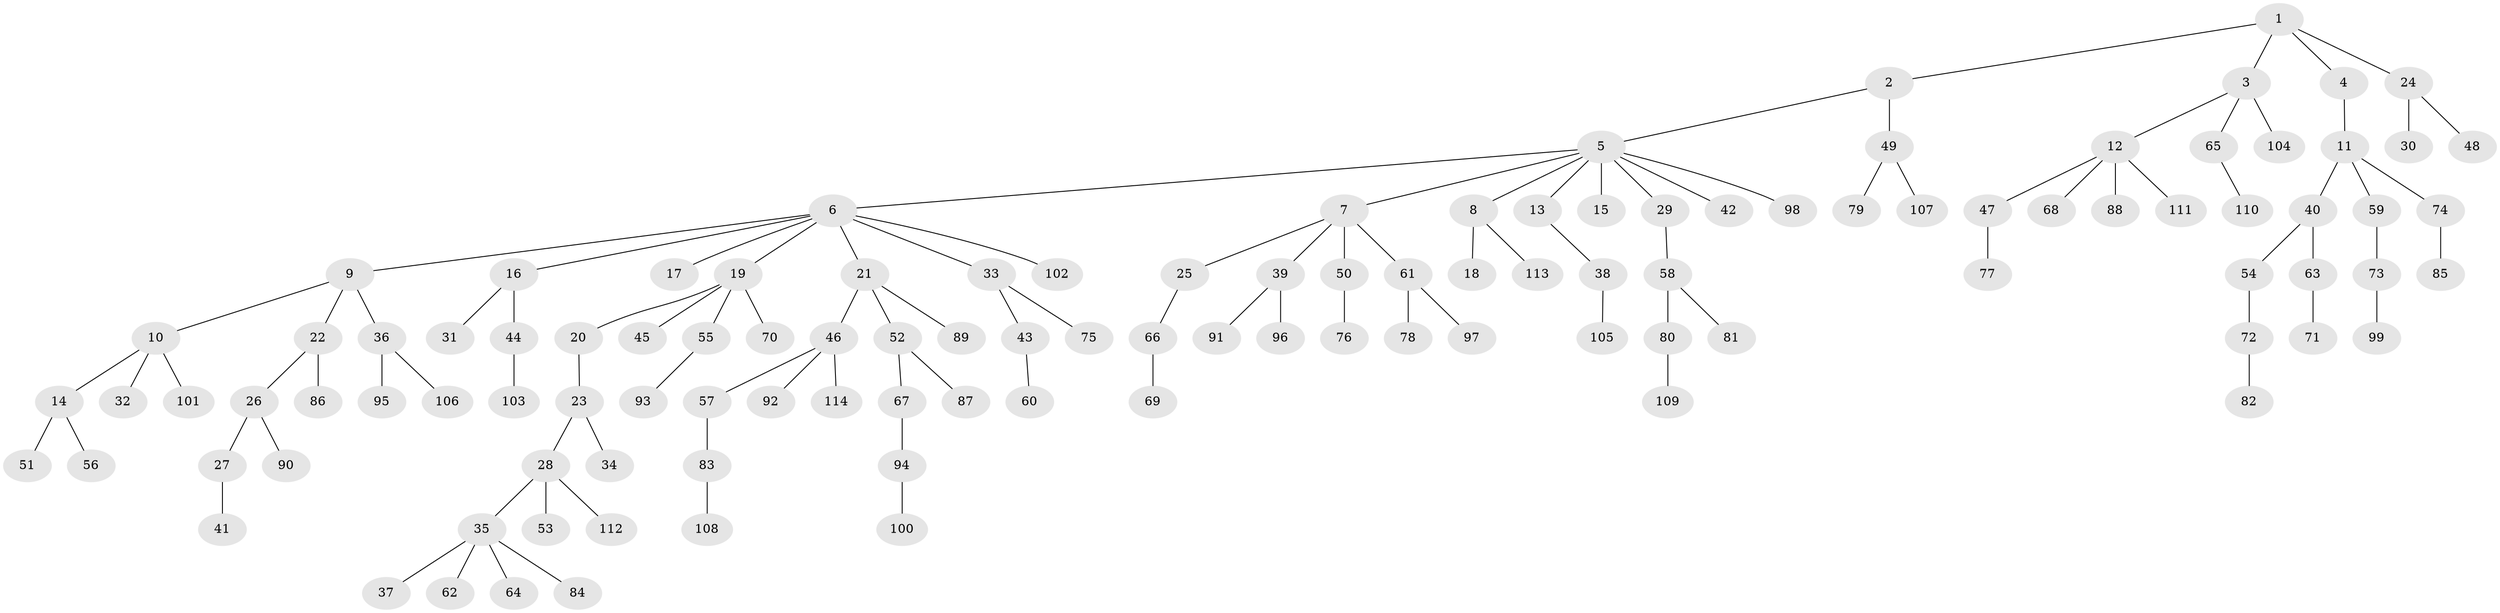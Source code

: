 // coarse degree distribution, {1: 0.7111111111111111, 2: 0.2, 5: 0.022222222222222223, 26: 0.022222222222222223, 4: 0.022222222222222223, 3: 0.022222222222222223}
// Generated by graph-tools (version 1.1) at 2025/55/03/04/25 21:55:39]
// undirected, 114 vertices, 113 edges
graph export_dot {
graph [start="1"]
  node [color=gray90,style=filled];
  1;
  2;
  3;
  4;
  5;
  6;
  7;
  8;
  9;
  10;
  11;
  12;
  13;
  14;
  15;
  16;
  17;
  18;
  19;
  20;
  21;
  22;
  23;
  24;
  25;
  26;
  27;
  28;
  29;
  30;
  31;
  32;
  33;
  34;
  35;
  36;
  37;
  38;
  39;
  40;
  41;
  42;
  43;
  44;
  45;
  46;
  47;
  48;
  49;
  50;
  51;
  52;
  53;
  54;
  55;
  56;
  57;
  58;
  59;
  60;
  61;
  62;
  63;
  64;
  65;
  66;
  67;
  68;
  69;
  70;
  71;
  72;
  73;
  74;
  75;
  76;
  77;
  78;
  79;
  80;
  81;
  82;
  83;
  84;
  85;
  86;
  87;
  88;
  89;
  90;
  91;
  92;
  93;
  94;
  95;
  96;
  97;
  98;
  99;
  100;
  101;
  102;
  103;
  104;
  105;
  106;
  107;
  108;
  109;
  110;
  111;
  112;
  113;
  114;
  1 -- 2;
  1 -- 3;
  1 -- 4;
  1 -- 24;
  2 -- 5;
  2 -- 49;
  3 -- 12;
  3 -- 65;
  3 -- 104;
  4 -- 11;
  5 -- 6;
  5 -- 7;
  5 -- 8;
  5 -- 13;
  5 -- 15;
  5 -- 29;
  5 -- 42;
  5 -- 98;
  6 -- 9;
  6 -- 16;
  6 -- 17;
  6 -- 19;
  6 -- 21;
  6 -- 33;
  6 -- 102;
  7 -- 25;
  7 -- 39;
  7 -- 50;
  7 -- 61;
  8 -- 18;
  8 -- 113;
  9 -- 10;
  9 -- 22;
  9 -- 36;
  10 -- 14;
  10 -- 32;
  10 -- 101;
  11 -- 40;
  11 -- 59;
  11 -- 74;
  12 -- 47;
  12 -- 68;
  12 -- 88;
  12 -- 111;
  13 -- 38;
  14 -- 51;
  14 -- 56;
  16 -- 31;
  16 -- 44;
  19 -- 20;
  19 -- 45;
  19 -- 55;
  19 -- 70;
  20 -- 23;
  21 -- 46;
  21 -- 52;
  21 -- 89;
  22 -- 26;
  22 -- 86;
  23 -- 28;
  23 -- 34;
  24 -- 30;
  24 -- 48;
  25 -- 66;
  26 -- 27;
  26 -- 90;
  27 -- 41;
  28 -- 35;
  28 -- 53;
  28 -- 112;
  29 -- 58;
  33 -- 43;
  33 -- 75;
  35 -- 37;
  35 -- 62;
  35 -- 64;
  35 -- 84;
  36 -- 95;
  36 -- 106;
  38 -- 105;
  39 -- 91;
  39 -- 96;
  40 -- 54;
  40 -- 63;
  43 -- 60;
  44 -- 103;
  46 -- 57;
  46 -- 92;
  46 -- 114;
  47 -- 77;
  49 -- 79;
  49 -- 107;
  50 -- 76;
  52 -- 67;
  52 -- 87;
  54 -- 72;
  55 -- 93;
  57 -- 83;
  58 -- 80;
  58 -- 81;
  59 -- 73;
  61 -- 78;
  61 -- 97;
  63 -- 71;
  65 -- 110;
  66 -- 69;
  67 -- 94;
  72 -- 82;
  73 -- 99;
  74 -- 85;
  80 -- 109;
  83 -- 108;
  94 -- 100;
}
